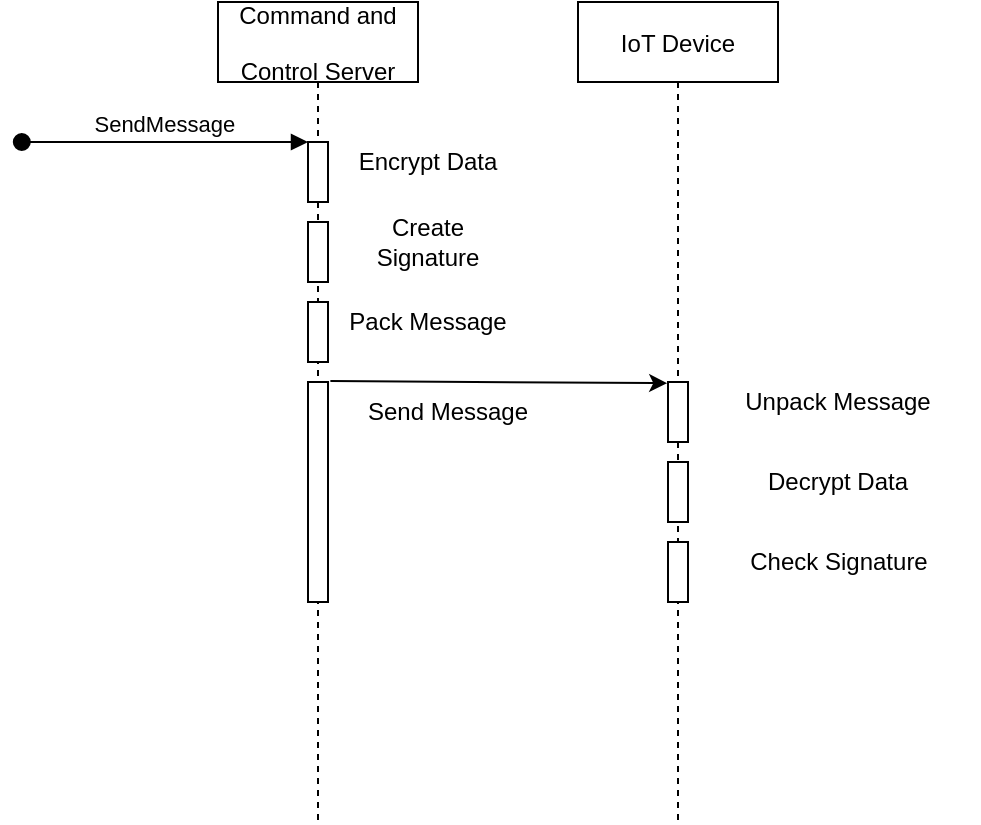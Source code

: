 <mxfile version="13.10.4" type="github">
  <diagram id="kgpKYQtTHZ0yAKxKKP6v" name="Page-1">
    <mxGraphModel dx="569" dy="307" grid="1" gridSize="10" guides="1" tooltips="1" connect="1" arrows="1" fold="1" page="1" pageScale="1" pageWidth="850" pageHeight="1100" math="0" shadow="0">
      <root>
        <mxCell id="0" />
        <mxCell id="1" parent="0" />
        <mxCell id="3nuBFxr9cyL0pnOWT2aG-1" value="Command and &#xa;&#xa;Control Server" style="shape=umlLifeline;perimeter=lifelinePerimeter;container=1;collapsible=0;recursiveResize=0;rounded=0;shadow=0;strokeWidth=1;" parent="1" vertex="1">
          <mxGeometry x="120" y="80" width="100" height="410" as="geometry" />
        </mxCell>
        <mxCell id="3nuBFxr9cyL0pnOWT2aG-2" value="" style="points=[];perimeter=orthogonalPerimeter;rounded=0;shadow=0;strokeWidth=1;" parent="3nuBFxr9cyL0pnOWT2aG-1" vertex="1">
          <mxGeometry x="45" y="70" width="10" height="30" as="geometry" />
        </mxCell>
        <mxCell id="3nuBFxr9cyL0pnOWT2aG-3" value="SendMessage" style="verticalAlign=bottom;startArrow=oval;endArrow=block;startSize=8;shadow=0;strokeWidth=1;" parent="3nuBFxr9cyL0pnOWT2aG-1" target="3nuBFxr9cyL0pnOWT2aG-2" edge="1">
          <mxGeometry relative="1" as="geometry">
            <mxPoint x="-98.095" y="70" as="sourcePoint" />
          </mxGeometry>
        </mxCell>
        <mxCell id="LHtbtuQPC6wub5Np79nz-2" value="" style="points=[];perimeter=orthogonalPerimeter;rounded=0;shadow=0;strokeWidth=1;" vertex="1" parent="3nuBFxr9cyL0pnOWT2aG-1">
          <mxGeometry x="45" y="110" width="10" height="30" as="geometry" />
        </mxCell>
        <mxCell id="LHtbtuQPC6wub5Np79nz-4" value="" style="points=[];perimeter=orthogonalPerimeter;rounded=0;shadow=0;strokeWidth=1;" vertex="1" parent="3nuBFxr9cyL0pnOWT2aG-1">
          <mxGeometry x="45" y="150" width="10" height="30" as="geometry" />
        </mxCell>
        <mxCell id="3nuBFxr9cyL0pnOWT2aG-5" value="IoT Device" style="shape=umlLifeline;perimeter=lifelinePerimeter;container=1;collapsible=0;recursiveResize=0;rounded=0;shadow=0;strokeWidth=1;" parent="1" vertex="1">
          <mxGeometry x="300" y="80" width="100" height="410" as="geometry" />
        </mxCell>
        <mxCell id="3nuBFxr9cyL0pnOWT2aG-6" value="" style="points=[];perimeter=orthogonalPerimeter;rounded=0;shadow=0;strokeWidth=1;" parent="3nuBFxr9cyL0pnOWT2aG-5" vertex="1">
          <mxGeometry x="45" y="190" width="10" height="30" as="geometry" />
        </mxCell>
        <mxCell id="LHtbtuQPC6wub5Np79nz-15" value="" style="points=[];perimeter=orthogonalPerimeter;rounded=0;shadow=0;strokeWidth=1;" vertex="1" parent="3nuBFxr9cyL0pnOWT2aG-5">
          <mxGeometry x="45" y="230" width="10" height="30" as="geometry" />
        </mxCell>
        <mxCell id="LHtbtuQPC6wub5Np79nz-1" value="Encrypt Data" style="text;html=1;strokeColor=none;fillColor=none;align=center;verticalAlign=middle;whiteSpace=wrap;rounded=0;" vertex="1" parent="1">
          <mxGeometry x="180" y="150" width="90" height="20" as="geometry" />
        </mxCell>
        <mxCell id="LHtbtuQPC6wub5Np79nz-3" value="Create Signature" style="text;html=1;strokeColor=none;fillColor=none;align=center;verticalAlign=middle;whiteSpace=wrap;rounded=0;" vertex="1" parent="1">
          <mxGeometry x="180" y="190" width="90" height="20" as="geometry" />
        </mxCell>
        <mxCell id="LHtbtuQPC6wub5Np79nz-6" value="&lt;div&gt;Pack Message&lt;/div&gt;" style="text;html=1;strokeColor=none;fillColor=none;align=center;verticalAlign=middle;whiteSpace=wrap;rounded=0;" vertex="1" parent="1">
          <mxGeometry x="180" y="230" width="90" height="20" as="geometry" />
        </mxCell>
        <mxCell id="LHtbtuQPC6wub5Np79nz-7" value="" style="points=[];perimeter=orthogonalPerimeter;rounded=0;shadow=0;strokeWidth=1;" vertex="1" parent="1">
          <mxGeometry x="165" y="270" width="10" height="110" as="geometry" />
        </mxCell>
        <mxCell id="LHtbtuQPC6wub5Np79nz-9" value="" style="endArrow=classic;html=1;exitX=1.12;exitY=-0.004;exitDx=0;exitDy=0;exitPerimeter=0;entryX=-0.04;entryY=0.02;entryDx=0;entryDy=0;entryPerimeter=0;" edge="1" parent="1" source="LHtbtuQPC6wub5Np79nz-7" target="3nuBFxr9cyL0pnOWT2aG-6">
          <mxGeometry width="50" height="50" relative="1" as="geometry">
            <mxPoint x="230" y="300" as="sourcePoint" />
            <mxPoint x="340" y="269" as="targetPoint" />
          </mxGeometry>
        </mxCell>
        <mxCell id="LHtbtuQPC6wub5Np79nz-10" value="Send Message" style="text;html=1;strokeColor=none;fillColor=none;align=center;verticalAlign=middle;whiteSpace=wrap;rounded=0;" vertex="1" parent="1">
          <mxGeometry x="180" y="275" width="110" height="20" as="geometry" />
        </mxCell>
        <mxCell id="LHtbtuQPC6wub5Np79nz-12" value="Unpack Message" style="text;html=1;strokeColor=none;fillColor=none;align=center;verticalAlign=middle;whiteSpace=wrap;rounded=0;" vertex="1" parent="1">
          <mxGeometry x="360" y="270" width="140" height="20" as="geometry" />
        </mxCell>
        <mxCell id="LHtbtuQPC6wub5Np79nz-16" value="Decrypt Data" style="text;html=1;strokeColor=none;fillColor=none;align=center;verticalAlign=middle;whiteSpace=wrap;rounded=0;" vertex="1" parent="1">
          <mxGeometry x="360" y="310" width="140" height="20" as="geometry" />
        </mxCell>
        <mxCell id="LHtbtuQPC6wub5Np79nz-17" value="" style="points=[];perimeter=orthogonalPerimeter;rounded=0;shadow=0;strokeWidth=1;" vertex="1" parent="1">
          <mxGeometry x="345" y="350" width="10" height="30" as="geometry" />
        </mxCell>
        <mxCell id="LHtbtuQPC6wub5Np79nz-18" value="Check Signature" style="text;html=1;strokeColor=none;fillColor=none;align=center;verticalAlign=middle;whiteSpace=wrap;rounded=0;" vertex="1" parent="1">
          <mxGeometry x="377.5" y="350" width="105" height="20" as="geometry" />
        </mxCell>
      </root>
    </mxGraphModel>
  </diagram>
</mxfile>
